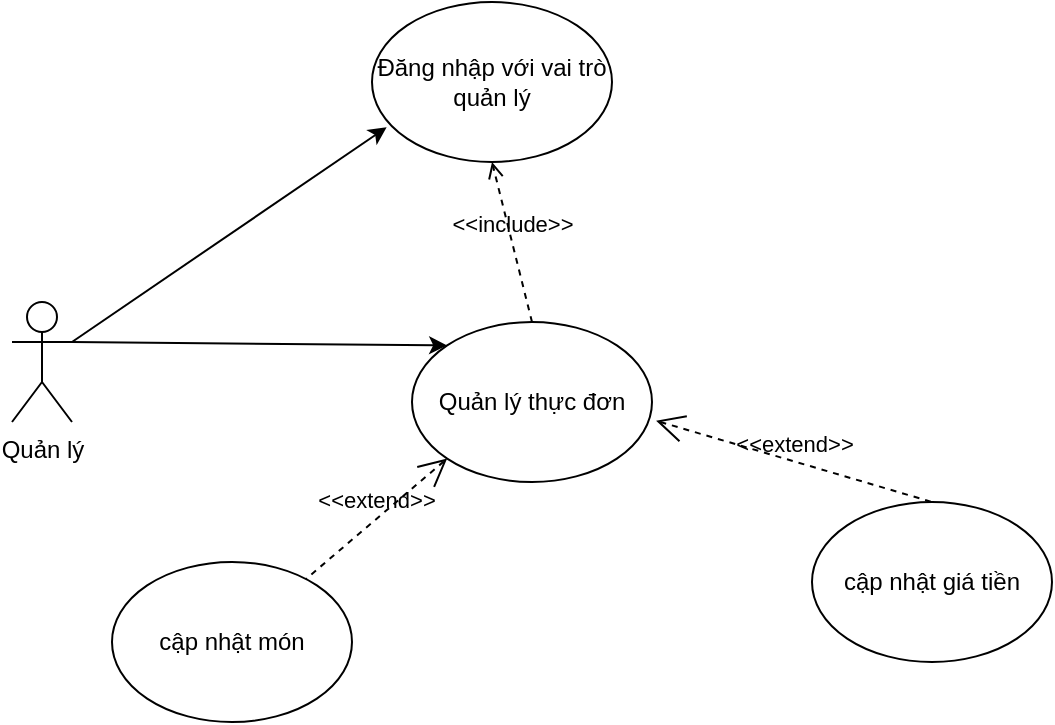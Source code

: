 <mxfile version="24.5.4" type="device" pages="6">
  <diagram name="Trang-1" id="KycSO6HTyvSPjNRqI0hq">
    <mxGraphModel dx="1194" dy="846" grid="1" gridSize="10" guides="1" tooltips="1" connect="1" arrows="1" fold="1" page="0" pageScale="1" pageWidth="827" pageHeight="1169" math="0" shadow="0">
      <root>
        <mxCell id="0" />
        <mxCell id="1" parent="0" />
        <mxCell id="kM9TZIqzxClmoaefUckP-1" value="&lt;div&gt;Quản lý&lt;/div&gt;" style="shape=umlActor;verticalLabelPosition=bottom;verticalAlign=top;html=1;outlineConnect=0;" vertex="1" parent="1">
          <mxGeometry x="-110" y="90" width="30" height="60" as="geometry" />
        </mxCell>
        <mxCell id="kM9TZIqzxClmoaefUckP-8" value="Quản lý thực đơn" style="ellipse;whiteSpace=wrap;html=1;" vertex="1" parent="1">
          <mxGeometry x="90" y="100" width="120" height="80" as="geometry" />
        </mxCell>
        <mxCell id="kM9TZIqzxClmoaefUckP-13" value="cập nhật món" style="ellipse;whiteSpace=wrap;html=1;" vertex="1" parent="1">
          <mxGeometry x="-60" y="220" width="120" height="80" as="geometry" />
        </mxCell>
        <mxCell id="kM9TZIqzxClmoaefUckP-14" value="cập nhật giá tiền" style="ellipse;whiteSpace=wrap;html=1;" vertex="1" parent="1">
          <mxGeometry x="290" y="190" width="120" height="80" as="geometry" />
        </mxCell>
        <mxCell id="kM9TZIqzxClmoaefUckP-15" value="Đăng nhập với vai trò quản lý" style="ellipse;whiteSpace=wrap;html=1;" vertex="1" parent="1">
          <mxGeometry x="70" y="-60" width="120" height="80" as="geometry" />
        </mxCell>
        <mxCell id="kM9TZIqzxClmoaefUckP-22" value="" style="endArrow=classic;html=1;rounded=0;entryX=0.061;entryY=0.783;entryDx=0;entryDy=0;entryPerimeter=0;exitX=1;exitY=0.333;exitDx=0;exitDy=0;exitPerimeter=0;" edge="1" parent="1" source="kM9TZIqzxClmoaefUckP-1" target="kM9TZIqzxClmoaefUckP-15">
          <mxGeometry width="50" height="50" relative="1" as="geometry">
            <mxPoint x="-60" y="140" as="sourcePoint" />
            <mxPoint y="80" as="targetPoint" />
          </mxGeometry>
        </mxCell>
        <mxCell id="kM9TZIqzxClmoaefUckP-24" value="" style="endArrow=classic;html=1;rounded=0;exitX=1;exitY=0.333;exitDx=0;exitDy=0;exitPerimeter=0;entryX=0;entryY=0;entryDx=0;entryDy=0;" edge="1" parent="1" source="kM9TZIqzxClmoaefUckP-1" target="kM9TZIqzxClmoaefUckP-8">
          <mxGeometry width="50" height="50" relative="1" as="geometry">
            <mxPoint x="-10" y="170" as="sourcePoint" />
            <mxPoint x="40" y="120" as="targetPoint" />
          </mxGeometry>
        </mxCell>
        <mxCell id="kM9TZIqzxClmoaefUckP-25" value="&amp;lt;&amp;lt;extend&amp;gt;&amp;gt;" style="edgeStyle=none;html=1;startArrow=open;endArrow=none;startSize=12;verticalAlign=bottom;dashed=1;labelBackgroundColor=none;rounded=0;exitX=0;exitY=1;exitDx=0;exitDy=0;" edge="1" parent="1" source="kM9TZIqzxClmoaefUckP-8" target="kM9TZIqzxClmoaefUckP-13">
          <mxGeometry width="160" relative="1" as="geometry">
            <mxPoint x="-60" y="170" as="sourcePoint" />
            <mxPoint x="100" y="170" as="targetPoint" />
          </mxGeometry>
        </mxCell>
        <mxCell id="kM9TZIqzxClmoaefUckP-27" value="&amp;lt;&amp;lt;extend&amp;gt;&amp;gt;" style="edgeStyle=none;html=1;startArrow=open;endArrow=none;startSize=12;verticalAlign=bottom;dashed=1;labelBackgroundColor=none;rounded=0;exitX=1.017;exitY=0.617;exitDx=0;exitDy=0;exitPerimeter=0;entryX=0.5;entryY=0;entryDx=0;entryDy=0;" edge="1" parent="1" source="kM9TZIqzxClmoaefUckP-8" target="kM9TZIqzxClmoaefUckP-14">
          <mxGeometry width="160" relative="1" as="geometry">
            <mxPoint x="230" y="150" as="sourcePoint" />
            <mxPoint x="390" y="150" as="targetPoint" />
          </mxGeometry>
        </mxCell>
        <mxCell id="kM9TZIqzxClmoaefUckP-28" value="&amp;lt;&amp;lt;include&amp;gt;&amp;gt;" style="html=1;verticalAlign=bottom;labelBackgroundColor=none;endArrow=open;endFill=0;dashed=1;rounded=0;exitX=0.5;exitY=0;exitDx=0;exitDy=0;entryX=0.5;entryY=1;entryDx=0;entryDy=0;" edge="1" parent="1" source="kM9TZIqzxClmoaefUckP-8" target="kM9TZIqzxClmoaefUckP-15">
          <mxGeometry width="160" relative="1" as="geometry">
            <mxPoint x="140" y="60" as="sourcePoint" />
            <mxPoint x="300" y="60" as="targetPoint" />
          </mxGeometry>
        </mxCell>
      </root>
    </mxGraphModel>
  </diagram>
  <diagram id="1hfn9mcpjmtG3X2a3UpG" name="Trang-2">
    <mxGraphModel dx="1621" dy="446" grid="1" gridSize="10" guides="1" tooltips="1" connect="1" arrows="1" fold="1" page="1" pageScale="1" pageWidth="827" pageHeight="1169" math="0" shadow="0">
      <root>
        <mxCell id="0" />
        <mxCell id="1" parent="0" />
        <mxCell id="jfRWAHCbdy6oy42ovumf-1" value="&lt;div&gt;Nhân viên&lt;/div&gt;" style="shape=umlActor;verticalLabelPosition=bottom;verticalAlign=top;html=1;outlineConnect=0;" vertex="1" parent="1">
          <mxGeometry x="-650" y="270" width="30" height="60" as="geometry" />
        </mxCell>
        <mxCell id="jfRWAHCbdy6oy42ovumf-2" value="Lập phiếu đặt món" style="ellipse;whiteSpace=wrap;html=1;" vertex="1" parent="1">
          <mxGeometry x="-540" y="250" width="120" height="80" as="geometry" />
        </mxCell>
        <mxCell id="jfRWAHCbdy6oy42ovumf-3" value="Chọn món" style="ellipse;whiteSpace=wrap;html=1;" vertex="1" parent="1">
          <mxGeometry x="-460" y="120" width="120" height="80" as="geometry" />
        </mxCell>
        <mxCell id="jfRWAHCbdy6oy42ovumf-4" value="Chọn số lượng" style="ellipse;whiteSpace=wrap;html=1;" vertex="1" parent="1">
          <mxGeometry x="-460" y="380" width="120" height="80" as="geometry" />
        </mxCell>
        <mxCell id="jfRWAHCbdy6oy42ovumf-7" value="" style="endArrow=classic;html=1;rounded=0;exitX=1;exitY=0.333;exitDx=0;exitDy=0;exitPerimeter=0;entryX=0;entryY=0.5;entryDx=0;entryDy=0;" edge="1" parent="1" source="jfRWAHCbdy6oy42ovumf-1" target="jfRWAHCbdy6oy42ovumf-2">
          <mxGeometry width="50" height="50" relative="1" as="geometry">
            <mxPoint x="-610" y="340" as="sourcePoint" />
            <mxPoint x="-560" y="290" as="targetPoint" />
          </mxGeometry>
        </mxCell>
        <mxCell id="jfRWAHCbdy6oy42ovumf-8" value="&amp;lt;&amp;lt;extend&amp;gt;&amp;gt;" style="edgeStyle=none;html=1;startArrow=open;endArrow=none;startSize=12;verticalAlign=bottom;dashed=1;labelBackgroundColor=none;rounded=0;exitX=0.5;exitY=0;exitDx=0;exitDy=0;" edge="1" parent="1" source="jfRWAHCbdy6oy42ovumf-2" target="jfRWAHCbdy6oy42ovumf-3">
          <mxGeometry width="160" relative="1" as="geometry">
            <mxPoint x="-660" y="340" as="sourcePoint" />
            <mxPoint x="-500" y="340" as="targetPoint" />
          </mxGeometry>
        </mxCell>
        <mxCell id="jfRWAHCbdy6oy42ovumf-9" value="&amp;lt;&amp;lt;extend&amp;gt;&amp;gt;" style="edgeStyle=none;html=1;startArrow=open;endArrow=none;startSize=12;verticalAlign=bottom;dashed=1;labelBackgroundColor=none;rounded=0;exitX=1;exitY=1;exitDx=0;exitDy=0;entryX=0;entryY=0;entryDx=0;entryDy=0;" edge="1" parent="1" source="jfRWAHCbdy6oy42ovumf-2" target="jfRWAHCbdy6oy42ovumf-4">
          <mxGeometry width="160" relative="1" as="geometry">
            <mxPoint x="-370" y="320" as="sourcePoint" />
            <mxPoint x="-210" y="320" as="targetPoint" />
          </mxGeometry>
        </mxCell>
        <mxCell id="jfRWAHCbdy6oy42ovumf-11" value="Tính tiền" style="ellipse;whiteSpace=wrap;html=1;" vertex="1" parent="1">
          <mxGeometry x="-306" y="250" width="120" height="80" as="geometry" />
        </mxCell>
        <mxCell id="jfRWAHCbdy6oy42ovumf-12" value="&amp;lt;&amp;lt;extend&amp;gt;&amp;gt;" style="edgeStyle=none;html=1;startArrow=open;endArrow=none;startSize=12;verticalAlign=bottom;dashed=1;labelBackgroundColor=none;rounded=0;entryX=0;entryY=0.5;entryDx=0;entryDy=0;" edge="1" parent="1" target="jfRWAHCbdy6oy42ovumf-11" source="jfRWAHCbdy6oy42ovumf-2">
          <mxGeometry width="160" relative="1" as="geometry">
            <mxPoint x="-360" y="180" as="sourcePoint" />
            <mxPoint x="-182" y="181" as="targetPoint" />
          </mxGeometry>
        </mxCell>
        <mxCell id="Mp-HFQl_ipx6zdCEQJsZ-1" value="thông tin kh" style="ellipse;whiteSpace=wrap;html=1;" vertex="1" parent="1">
          <mxGeometry x="-660" y="400" width="120" height="80" as="geometry" />
        </mxCell>
      </root>
    </mxGraphModel>
  </diagram>
  <diagram id="1J5NryjX8rpjXLORZxcQ" name="Trang-3">
    <mxGraphModel dx="1621" dy="446" grid="1" gridSize="10" guides="1" tooltips="1" connect="1" arrows="1" fold="1" page="1" pageScale="1" pageWidth="827" pageHeight="1169" math="0" shadow="0">
      <root>
        <mxCell id="0" />
        <mxCell id="1" parent="0" />
        <mxCell id="qQWgMijJ6U0gjhIMaVtj-1" value="&lt;div&gt;Nhân viên&lt;/div&gt;" style="shape=umlActor;verticalLabelPosition=bottom;verticalAlign=top;html=1;outlineConnect=0;" vertex="1" parent="1">
          <mxGeometry x="-650" y="270" width="30" height="60" as="geometry" />
        </mxCell>
        <mxCell id="qQWgMijJ6U0gjhIMaVtj-2" value="Thanh toán" style="ellipse;whiteSpace=wrap;html=1;" vertex="1" parent="1">
          <mxGeometry x="-540" y="250" width="120" height="80" as="geometry" />
        </mxCell>
        <mxCell id="qQWgMijJ6U0gjhIMaVtj-3" value="Tính tiền hóa đơn" style="ellipse;whiteSpace=wrap;html=1;" vertex="1" parent="1">
          <mxGeometry x="-460" y="120" width="120" height="80" as="geometry" />
        </mxCell>
        <mxCell id="qQWgMijJ6U0gjhIMaVtj-5" value="" style="endArrow=classic;html=1;rounded=0;exitX=1;exitY=0.333;exitDx=0;exitDy=0;exitPerimeter=0;entryX=0;entryY=0.5;entryDx=0;entryDy=0;" edge="1" parent="1" source="qQWgMijJ6U0gjhIMaVtj-1" target="qQWgMijJ6U0gjhIMaVtj-2">
          <mxGeometry width="50" height="50" relative="1" as="geometry">
            <mxPoint x="-610" y="340" as="sourcePoint" />
            <mxPoint x="-560" y="290" as="targetPoint" />
          </mxGeometry>
        </mxCell>
        <mxCell id="qQWgMijJ6U0gjhIMaVtj-6" value="&amp;lt;&amp;lt;extend&amp;gt;&amp;gt;" style="edgeStyle=none;html=1;startArrow=open;endArrow=none;startSize=12;verticalAlign=bottom;dashed=1;labelBackgroundColor=none;rounded=0;exitX=0.5;exitY=0;exitDx=0;exitDy=0;" edge="1" parent="1" source="qQWgMijJ6U0gjhIMaVtj-2" target="qQWgMijJ6U0gjhIMaVtj-3">
          <mxGeometry width="160" relative="1" as="geometry">
            <mxPoint x="-660" y="340" as="sourcePoint" />
            <mxPoint x="-500" y="340" as="targetPoint" />
          </mxGeometry>
        </mxCell>
        <mxCell id="qQWgMijJ6U0gjhIMaVtj-8" value="Xuất hóa đơn" style="ellipse;whiteSpace=wrap;html=1;" vertex="1" parent="1">
          <mxGeometry x="-330" y="250" width="120" height="80" as="geometry" />
        </mxCell>
        <mxCell id="qQWgMijJ6U0gjhIMaVtj-9" value="&amp;lt;&amp;lt;extend&amp;gt;&amp;gt;" style="edgeStyle=none;html=1;startArrow=open;endArrow=none;startSize=12;verticalAlign=bottom;dashed=1;labelBackgroundColor=none;rounded=0;entryX=0;entryY=0.5;entryDx=0;entryDy=0;" edge="1" parent="1" source="qQWgMijJ6U0gjhIMaVtj-2" target="qQWgMijJ6U0gjhIMaVtj-8">
          <mxGeometry width="160" relative="1" as="geometry">
            <mxPoint x="-360" y="180" as="sourcePoint" />
            <mxPoint x="-182" y="181" as="targetPoint" />
          </mxGeometry>
        </mxCell>
      </root>
    </mxGraphModel>
  </diagram>
  <diagram id="qrBijFHP7j_QZ0loupf8" name="Trang-4">
    <mxGraphModel dx="1621" dy="446" grid="1" gridSize="10" guides="1" tooltips="1" connect="1" arrows="1" fold="1" page="1" pageScale="1" pageWidth="827" pageHeight="1169" math="0" shadow="0">
      <root>
        <mxCell id="0" />
        <mxCell id="1" parent="0" />
        <mxCell id="jl_ENGyJ5ZsVTDmQWfj6-1" value="&lt;div&gt;Nhân viên&lt;/div&gt;" style="shape=umlActor;verticalLabelPosition=bottom;verticalAlign=top;html=1;outlineConnect=0;" vertex="1" parent="1">
          <mxGeometry x="-650" y="270" width="30" height="60" as="geometry" />
        </mxCell>
        <mxCell id="jl_ENGyJ5ZsVTDmQWfj6-2" value="Drop" style="ellipse;whiteSpace=wrap;html=1;" vertex="1" parent="1">
          <mxGeometry x="-540" y="250" width="120" height="80" as="geometry" />
        </mxCell>
        <mxCell id="jl_ENGyJ5ZsVTDmQWfj6-3" value="Cập nhật thông tin khách hàng" style="ellipse;whiteSpace=wrap;html=1;" vertex="1" parent="1">
          <mxGeometry x="-460" y="120" width="120" height="80" as="geometry" />
        </mxCell>
        <mxCell id="jl_ENGyJ5ZsVTDmQWfj6-4" value="" style="endArrow=classic;html=1;rounded=0;exitX=1;exitY=0.333;exitDx=0;exitDy=0;exitPerimeter=0;entryX=0;entryY=0.5;entryDx=0;entryDy=0;" edge="1" parent="1" source="jl_ENGyJ5ZsVTDmQWfj6-1" target="jl_ENGyJ5ZsVTDmQWfj6-2">
          <mxGeometry width="50" height="50" relative="1" as="geometry">
            <mxPoint x="-610" y="340" as="sourcePoint" />
            <mxPoint x="-560" y="290" as="targetPoint" />
          </mxGeometry>
        </mxCell>
        <mxCell id="jl_ENGyJ5ZsVTDmQWfj6-5" value="&amp;lt;&amp;lt;extend&amp;gt;&amp;gt;" style="edgeStyle=none;html=1;startArrow=open;endArrow=none;startSize=12;verticalAlign=bottom;dashed=1;labelBackgroundColor=none;rounded=0;exitX=0.5;exitY=0;exitDx=0;exitDy=0;" edge="1" parent="1" source="jl_ENGyJ5ZsVTDmQWfj6-2" target="jl_ENGyJ5ZsVTDmQWfj6-3">
          <mxGeometry width="160" relative="1" as="geometry">
            <mxPoint x="-660" y="340" as="sourcePoint" />
            <mxPoint x="-500" y="340" as="targetPoint" />
          </mxGeometry>
        </mxCell>
        <mxCell id="jl_ENGyJ5ZsVTDmQWfj6-6" value="lưu trữ lịch sử mua hàng" style="ellipse;whiteSpace=wrap;html=1;" vertex="1" parent="1">
          <mxGeometry x="-330" y="250" width="120" height="80" as="geometry" />
        </mxCell>
        <mxCell id="jl_ENGyJ5ZsVTDmQWfj6-7" value="&amp;lt;&amp;lt;extend&amp;gt;&amp;gt;" style="edgeStyle=none;html=1;startArrow=open;endArrow=none;startSize=12;verticalAlign=bottom;dashed=1;labelBackgroundColor=none;rounded=0;entryX=0;entryY=0.5;entryDx=0;entryDy=0;" edge="1" parent="1" source="jl_ENGyJ5ZsVTDmQWfj6-2" target="jl_ENGyJ5ZsVTDmQWfj6-6">
          <mxGeometry width="160" relative="1" as="geometry">
            <mxPoint x="-360" y="180" as="sourcePoint" />
            <mxPoint x="-182" y="181" as="targetPoint" />
          </mxGeometry>
        </mxCell>
      </root>
    </mxGraphModel>
  </diagram>
  <diagram id="uRiG3hfg5JxYh88RMlh7" name="Trang-5">
    <mxGraphModel dx="1709" dy="1665" grid="1" gridSize="10" guides="1" tooltips="1" connect="1" arrows="1" fold="1" page="1" pageScale="1" pageWidth="827" pageHeight="1169" math="0" shadow="0">
      <root>
        <mxCell id="0" />
        <mxCell id="1" parent="0" />
        <mxCell id="fx8P-jN0BLUwyywB3xkU-1" value="&lt;div&gt;Quản lý&lt;/div&gt;" style="shape=umlActor;verticalLabelPosition=bottom;verticalAlign=top;html=1;outlineConnect=0;" vertex="1" parent="1">
          <mxGeometry x="-620" y="-860" width="30" height="60" as="geometry" />
        </mxCell>
        <mxCell id="fx8P-jN0BLUwyywB3xkU-2" value="Báo cáo và thống kê" style="ellipse;whiteSpace=wrap;html=1;" vertex="1" parent="1">
          <mxGeometry x="-420" y="-850" width="120" height="80" as="geometry" />
        </mxCell>
        <mxCell id="fx8P-jN0BLUwyywB3xkU-3" value="Cung cấp báo cáo doanh thu" style="ellipse;whiteSpace=wrap;html=1;" vertex="1" parent="1">
          <mxGeometry x="-570" y="-730" width="120" height="80" as="geometry" />
        </mxCell>
        <mxCell id="fx8P-jN0BLUwyywB3xkU-4" value="phân tích xu hướng bán hàng" style="ellipse;whiteSpace=wrap;html=1;" vertex="1" parent="1">
          <mxGeometry x="-220" y="-760" width="120" height="80" as="geometry" />
        </mxCell>
        <mxCell id="fx8P-jN0BLUwyywB3xkU-5" value="Đăng nhập với vai trò quản lý" style="ellipse;whiteSpace=wrap;html=1;" vertex="1" parent="1">
          <mxGeometry x="-440" y="-1010" width="120" height="80" as="geometry" />
        </mxCell>
        <mxCell id="fx8P-jN0BLUwyywB3xkU-6" value="" style="endArrow=classic;html=1;rounded=0;entryX=0.061;entryY=0.783;entryDx=0;entryDy=0;entryPerimeter=0;exitX=1;exitY=0.333;exitDx=0;exitDy=0;exitPerimeter=0;" edge="1" parent="1" source="fx8P-jN0BLUwyywB3xkU-1" target="fx8P-jN0BLUwyywB3xkU-5">
          <mxGeometry width="50" height="50" relative="1" as="geometry">
            <mxPoint x="-570" y="-810" as="sourcePoint" />
            <mxPoint x="-510" y="-870" as="targetPoint" />
          </mxGeometry>
        </mxCell>
        <mxCell id="fx8P-jN0BLUwyywB3xkU-7" value="" style="endArrow=classic;html=1;rounded=0;exitX=1;exitY=0.333;exitDx=0;exitDy=0;exitPerimeter=0;entryX=0;entryY=0;entryDx=0;entryDy=0;" edge="1" parent="1" source="fx8P-jN0BLUwyywB3xkU-1" target="fx8P-jN0BLUwyywB3xkU-2">
          <mxGeometry width="50" height="50" relative="1" as="geometry">
            <mxPoint x="-520" y="-780" as="sourcePoint" />
            <mxPoint x="-470" y="-830" as="targetPoint" />
          </mxGeometry>
        </mxCell>
        <mxCell id="fx8P-jN0BLUwyywB3xkU-8" value="&amp;lt;&amp;lt;extend&amp;gt;&amp;gt;" style="edgeStyle=none;html=1;startArrow=open;endArrow=none;startSize=12;verticalAlign=bottom;dashed=1;labelBackgroundColor=none;rounded=0;exitX=0;exitY=1;exitDx=0;exitDy=0;" edge="1" parent="1" source="fx8P-jN0BLUwyywB3xkU-2" target="fx8P-jN0BLUwyywB3xkU-3">
          <mxGeometry width="160" relative="1" as="geometry">
            <mxPoint x="-570" y="-780" as="sourcePoint" />
            <mxPoint x="-410" y="-780" as="targetPoint" />
          </mxGeometry>
        </mxCell>
        <mxCell id="fx8P-jN0BLUwyywB3xkU-9" value="&amp;lt;&amp;lt;extend&amp;gt;&amp;gt;" style="edgeStyle=none;html=1;startArrow=open;endArrow=none;startSize=12;verticalAlign=bottom;dashed=1;labelBackgroundColor=none;rounded=0;exitX=1.017;exitY=0.617;exitDx=0;exitDy=0;exitPerimeter=0;entryX=0.5;entryY=0;entryDx=0;entryDy=0;" edge="1" parent="1" source="fx8P-jN0BLUwyywB3xkU-2" target="fx8P-jN0BLUwyywB3xkU-4">
          <mxGeometry width="160" relative="1" as="geometry">
            <mxPoint x="-280" y="-800" as="sourcePoint" />
            <mxPoint x="-120" y="-800" as="targetPoint" />
          </mxGeometry>
        </mxCell>
        <mxCell id="fx8P-jN0BLUwyywB3xkU-10" value="&amp;lt;&amp;lt;include&amp;gt;&amp;gt;" style="html=1;verticalAlign=bottom;labelBackgroundColor=none;endArrow=open;endFill=0;dashed=1;rounded=0;exitX=0.5;exitY=0;exitDx=0;exitDy=0;entryX=0.5;entryY=1;entryDx=0;entryDy=0;" edge="1" parent="1" source="fx8P-jN0BLUwyywB3xkU-2" target="fx8P-jN0BLUwyywB3xkU-5">
          <mxGeometry width="160" relative="1" as="geometry">
            <mxPoint x="-370" y="-890" as="sourcePoint" />
            <mxPoint x="-210" y="-890" as="targetPoint" />
          </mxGeometry>
        </mxCell>
      </root>
    </mxGraphModel>
  </diagram>
  <diagram id="7t6DGNk3H5zo2o9zo2XA" name="Trang-6">
    <mxGraphModel dx="794" dy="446" grid="1" gridSize="10" guides="1" tooltips="1" connect="1" arrows="1" fold="1" page="1" pageScale="1" pageWidth="827" pageHeight="1169" math="0" shadow="0">
      <root>
        <mxCell id="0" />
        <mxCell id="1" parent="0" />
        <mxCell id="4JTax6uHVL0joKIB7uNC-1" value="&lt;div&gt;Quản lý&lt;/div&gt;" style="shape=umlActor;verticalLabelPosition=bottom;verticalAlign=top;html=1;outlineConnect=0;" vertex="1" parent="1">
          <mxGeometry x="120" y="320" width="30" height="60" as="geometry" />
        </mxCell>
        <mxCell id="4JTax6uHVL0joKIB7uNC-2" value="Quản lý nhân viên" style="ellipse;whiteSpace=wrap;html=1;" vertex="1" parent="1">
          <mxGeometry x="320" y="330" width="120" height="80" as="geometry" />
        </mxCell>
        <mxCell id="4JTax6uHVL0joKIB7uNC-3" value="Quản lí thông tin nhân viên" style="ellipse;whiteSpace=wrap;html=1;" vertex="1" parent="1">
          <mxGeometry x="170" y="450" width="120" height="80" as="geometry" />
        </mxCell>
        <mxCell id="4JTax6uHVL0joKIB7uNC-4" value="Phân quyền cho tài khoản" style="ellipse;whiteSpace=wrap;html=1;" vertex="1" parent="1">
          <mxGeometry x="520" y="420" width="120" height="80" as="geometry" />
        </mxCell>
        <mxCell id="4JTax6uHVL0joKIB7uNC-5" value="Đăng nhập với vai trò quản lý" style="ellipse;whiteSpace=wrap;html=1;" vertex="1" parent="1">
          <mxGeometry x="300" y="170" width="120" height="80" as="geometry" />
        </mxCell>
        <mxCell id="4JTax6uHVL0joKIB7uNC-6" value="" style="endArrow=classic;html=1;rounded=0;entryX=0.061;entryY=0.783;entryDx=0;entryDy=0;entryPerimeter=0;exitX=1;exitY=0.333;exitDx=0;exitDy=0;exitPerimeter=0;" edge="1" parent="1" source="4JTax6uHVL0joKIB7uNC-1" target="4JTax6uHVL0joKIB7uNC-5">
          <mxGeometry width="50" height="50" relative="1" as="geometry">
            <mxPoint x="170" y="370" as="sourcePoint" />
            <mxPoint x="230" y="310" as="targetPoint" />
          </mxGeometry>
        </mxCell>
        <mxCell id="4JTax6uHVL0joKIB7uNC-7" value="" style="endArrow=classic;html=1;rounded=0;exitX=1;exitY=0.333;exitDx=0;exitDy=0;exitPerimeter=0;entryX=0;entryY=0;entryDx=0;entryDy=0;" edge="1" parent="1" source="4JTax6uHVL0joKIB7uNC-1" target="4JTax6uHVL0joKIB7uNC-2">
          <mxGeometry width="50" height="50" relative="1" as="geometry">
            <mxPoint x="220" y="400" as="sourcePoint" />
            <mxPoint x="270" y="350" as="targetPoint" />
          </mxGeometry>
        </mxCell>
        <mxCell id="4JTax6uHVL0joKIB7uNC-8" value="&amp;lt;&amp;lt;extend&amp;gt;&amp;gt;" style="edgeStyle=none;html=1;startArrow=open;endArrow=none;startSize=12;verticalAlign=bottom;dashed=1;labelBackgroundColor=none;rounded=0;exitX=0;exitY=1;exitDx=0;exitDy=0;" edge="1" parent="1" source="4JTax6uHVL0joKIB7uNC-2" target="4JTax6uHVL0joKIB7uNC-3">
          <mxGeometry width="160" relative="1" as="geometry">
            <mxPoint x="170" y="400" as="sourcePoint" />
            <mxPoint x="330" y="400" as="targetPoint" />
          </mxGeometry>
        </mxCell>
        <mxCell id="4JTax6uHVL0joKIB7uNC-9" value="&amp;lt;&amp;lt;extend&amp;gt;&amp;gt;" style="edgeStyle=none;html=1;startArrow=open;endArrow=none;startSize=12;verticalAlign=bottom;dashed=1;labelBackgroundColor=none;rounded=0;exitX=1.017;exitY=0.617;exitDx=0;exitDy=0;exitPerimeter=0;entryX=0.5;entryY=0;entryDx=0;entryDy=0;" edge="1" parent="1" source="4JTax6uHVL0joKIB7uNC-2" target="4JTax6uHVL0joKIB7uNC-4">
          <mxGeometry width="160" relative="1" as="geometry">
            <mxPoint x="460" y="380" as="sourcePoint" />
            <mxPoint x="620" y="380" as="targetPoint" />
          </mxGeometry>
        </mxCell>
        <mxCell id="4JTax6uHVL0joKIB7uNC-10" value="&amp;lt;&amp;lt;include&amp;gt;&amp;gt;" style="html=1;verticalAlign=bottom;labelBackgroundColor=none;endArrow=open;endFill=0;dashed=1;rounded=0;exitX=0.5;exitY=0;exitDx=0;exitDy=0;entryX=0.5;entryY=1;entryDx=0;entryDy=0;" edge="1" parent="1" source="4JTax6uHVL0joKIB7uNC-2" target="4JTax6uHVL0joKIB7uNC-5">
          <mxGeometry width="160" relative="1" as="geometry">
            <mxPoint x="370" y="290" as="sourcePoint" />
            <mxPoint x="530" y="290" as="targetPoint" />
          </mxGeometry>
        </mxCell>
      </root>
    </mxGraphModel>
  </diagram>
</mxfile>
